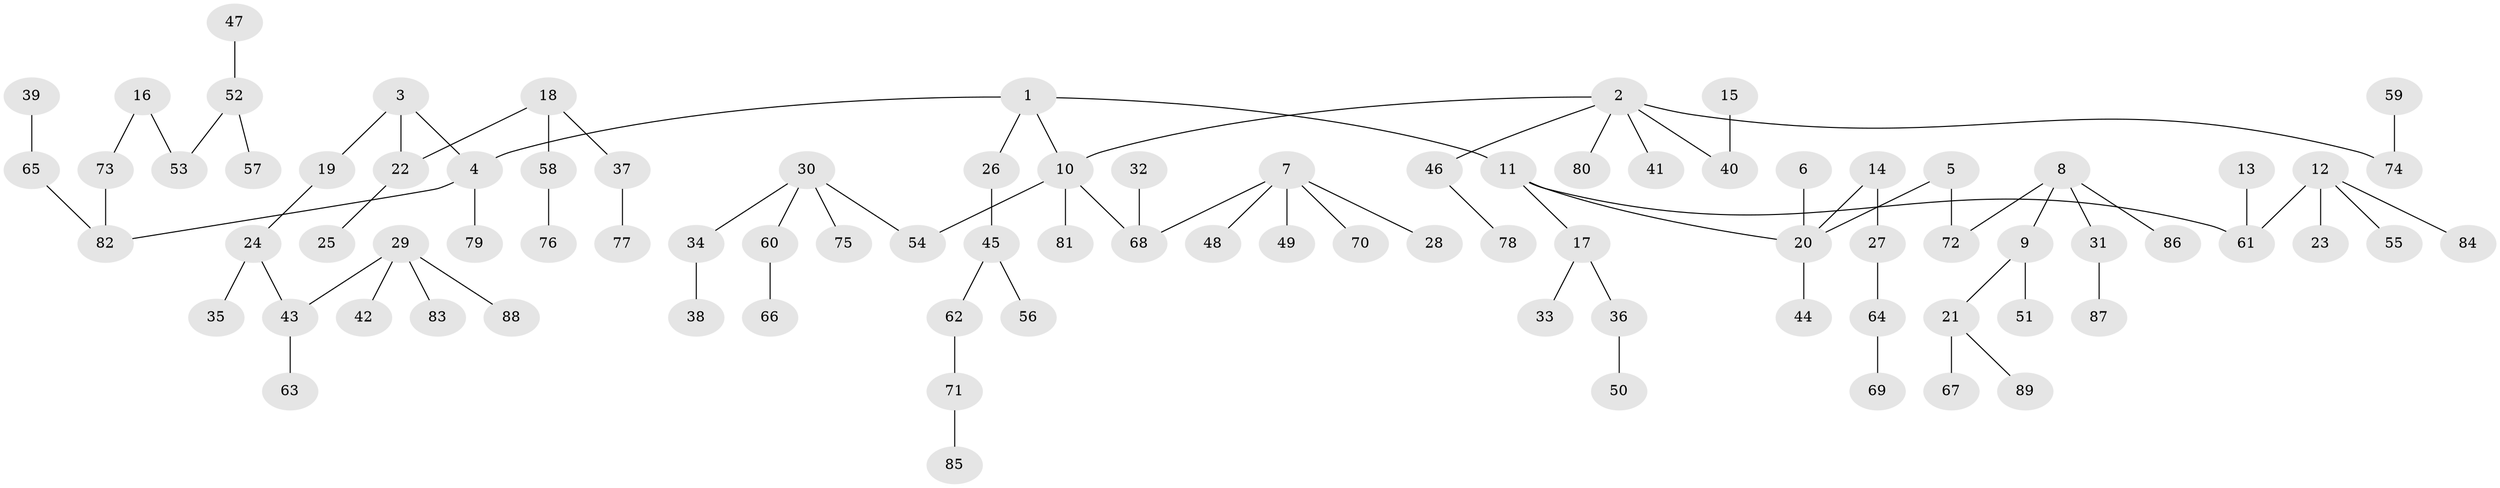 // original degree distribution, {4: 0.10236220472440945, 5: 0.023622047244094488, 6: 0.023622047244094488, 3: 0.11811023622047244, 1: 0.5039370078740157, 2: 0.2283464566929134}
// Generated by graph-tools (version 1.1) at 2025/37/03/04/25 23:37:19]
// undirected, 89 vertices, 88 edges
graph export_dot {
  node [color=gray90,style=filled];
  1;
  2;
  3;
  4;
  5;
  6;
  7;
  8;
  9;
  10;
  11;
  12;
  13;
  14;
  15;
  16;
  17;
  18;
  19;
  20;
  21;
  22;
  23;
  24;
  25;
  26;
  27;
  28;
  29;
  30;
  31;
  32;
  33;
  34;
  35;
  36;
  37;
  38;
  39;
  40;
  41;
  42;
  43;
  44;
  45;
  46;
  47;
  48;
  49;
  50;
  51;
  52;
  53;
  54;
  55;
  56;
  57;
  58;
  59;
  60;
  61;
  62;
  63;
  64;
  65;
  66;
  67;
  68;
  69;
  70;
  71;
  72;
  73;
  74;
  75;
  76;
  77;
  78;
  79;
  80;
  81;
  82;
  83;
  84;
  85;
  86;
  87;
  88;
  89;
  1 -- 4 [weight=1.0];
  1 -- 10 [weight=1.0];
  1 -- 11 [weight=1.0];
  1 -- 26 [weight=1.0];
  2 -- 10 [weight=1.0];
  2 -- 40 [weight=1.0];
  2 -- 41 [weight=1.0];
  2 -- 46 [weight=1.0];
  2 -- 74 [weight=1.0];
  2 -- 80 [weight=1.0];
  3 -- 4 [weight=1.0];
  3 -- 19 [weight=1.0];
  3 -- 22 [weight=1.0];
  4 -- 79 [weight=1.0];
  4 -- 82 [weight=1.0];
  5 -- 20 [weight=1.0];
  5 -- 72 [weight=1.0];
  6 -- 20 [weight=1.0];
  7 -- 28 [weight=1.0];
  7 -- 48 [weight=1.0];
  7 -- 49 [weight=1.0];
  7 -- 68 [weight=1.0];
  7 -- 70 [weight=1.0];
  8 -- 9 [weight=1.0];
  8 -- 31 [weight=1.0];
  8 -- 72 [weight=1.0];
  8 -- 86 [weight=1.0];
  9 -- 21 [weight=1.0];
  9 -- 51 [weight=1.0];
  10 -- 54 [weight=1.0];
  10 -- 68 [weight=1.0];
  10 -- 81 [weight=1.0];
  11 -- 17 [weight=1.0];
  11 -- 20 [weight=1.0];
  11 -- 61 [weight=1.0];
  12 -- 23 [weight=1.0];
  12 -- 55 [weight=1.0];
  12 -- 61 [weight=1.0];
  12 -- 84 [weight=1.0];
  13 -- 61 [weight=1.0];
  14 -- 20 [weight=1.0];
  14 -- 27 [weight=1.0];
  15 -- 40 [weight=1.0];
  16 -- 53 [weight=1.0];
  16 -- 73 [weight=1.0];
  17 -- 33 [weight=1.0];
  17 -- 36 [weight=1.0];
  18 -- 22 [weight=1.0];
  18 -- 37 [weight=1.0];
  18 -- 58 [weight=1.0];
  19 -- 24 [weight=1.0];
  20 -- 44 [weight=1.0];
  21 -- 67 [weight=1.0];
  21 -- 89 [weight=1.0];
  22 -- 25 [weight=1.0];
  24 -- 35 [weight=1.0];
  24 -- 43 [weight=1.0];
  26 -- 45 [weight=1.0];
  27 -- 64 [weight=1.0];
  29 -- 42 [weight=1.0];
  29 -- 43 [weight=1.0];
  29 -- 83 [weight=1.0];
  29 -- 88 [weight=1.0];
  30 -- 34 [weight=1.0];
  30 -- 54 [weight=1.0];
  30 -- 60 [weight=1.0];
  30 -- 75 [weight=1.0];
  31 -- 87 [weight=1.0];
  32 -- 68 [weight=1.0];
  34 -- 38 [weight=1.0];
  36 -- 50 [weight=1.0];
  37 -- 77 [weight=1.0];
  39 -- 65 [weight=1.0];
  43 -- 63 [weight=1.0];
  45 -- 56 [weight=1.0];
  45 -- 62 [weight=1.0];
  46 -- 78 [weight=1.0];
  47 -- 52 [weight=1.0];
  52 -- 53 [weight=1.0];
  52 -- 57 [weight=1.0];
  58 -- 76 [weight=1.0];
  59 -- 74 [weight=1.0];
  60 -- 66 [weight=1.0];
  62 -- 71 [weight=1.0];
  64 -- 69 [weight=1.0];
  65 -- 82 [weight=1.0];
  71 -- 85 [weight=1.0];
  73 -- 82 [weight=1.0];
}
